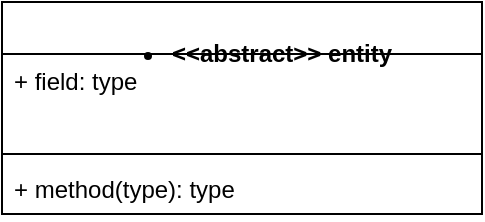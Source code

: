<mxfile version="23.0.2" type="device">
  <diagram id="C5RBs43oDa-KdzZeNtuy" name="Page-1">
    <mxGraphModel dx="794" dy="458" grid="1" gridSize="10" guides="1" tooltips="1" connect="1" arrows="1" fold="1" page="1" pageScale="1" pageWidth="827" pageHeight="1169" math="0" shadow="0">
      <root>
        <mxCell id="WIyWlLk6GJQsqaUBKTNV-0" />
        <mxCell id="WIyWlLk6GJQsqaUBKTNV-1" parent="WIyWlLk6GJQsqaUBKTNV-0" />
        <mxCell id="ZDERdSriai_WdOK1U2Rv-0" value="&lt;ul&gt;&lt;li&gt;&amp;lt;&amp;lt;abstract&amp;gt;&amp;gt; entity&lt;/li&gt;&lt;/ul&gt;" style="swimlane;fontStyle=1;align=center;verticalAlign=top;childLayout=stackLayout;horizontal=1;startSize=26;horizontalStack=0;resizeParent=1;resizeParentMax=0;resizeLast=0;collapsible=1;marginBottom=0;whiteSpace=wrap;html=1;" vertex="1" parent="WIyWlLk6GJQsqaUBKTNV-1">
          <mxGeometry x="170" y="40" width="240" height="106" as="geometry" />
        </mxCell>
        <mxCell id="ZDERdSriai_WdOK1U2Rv-1" value="+ field: type" style="text;strokeColor=none;fillColor=none;align=left;verticalAlign=top;spacingLeft=4;spacingRight=4;overflow=hidden;rotatable=0;points=[[0,0.5],[1,0.5]];portConstraint=eastwest;whiteSpace=wrap;html=1;" vertex="1" parent="ZDERdSriai_WdOK1U2Rv-0">
          <mxGeometry y="26" width="240" height="46" as="geometry" />
        </mxCell>
        <mxCell id="ZDERdSriai_WdOK1U2Rv-2" value="" style="line;strokeWidth=1;fillColor=none;align=left;verticalAlign=middle;spacingTop=-1;spacingLeft=3;spacingRight=3;rotatable=0;labelPosition=right;points=[];portConstraint=eastwest;strokeColor=inherit;" vertex="1" parent="ZDERdSriai_WdOK1U2Rv-0">
          <mxGeometry y="72" width="240" height="8" as="geometry" />
        </mxCell>
        <mxCell id="ZDERdSriai_WdOK1U2Rv-3" value="+ method(type): type" style="text;strokeColor=none;fillColor=none;align=left;verticalAlign=top;spacingLeft=4;spacingRight=4;overflow=hidden;rotatable=0;points=[[0,0.5],[1,0.5]];portConstraint=eastwest;whiteSpace=wrap;html=1;" vertex="1" parent="ZDERdSriai_WdOK1U2Rv-0">
          <mxGeometry y="80" width="240" height="26" as="geometry" />
        </mxCell>
      </root>
    </mxGraphModel>
  </diagram>
</mxfile>
